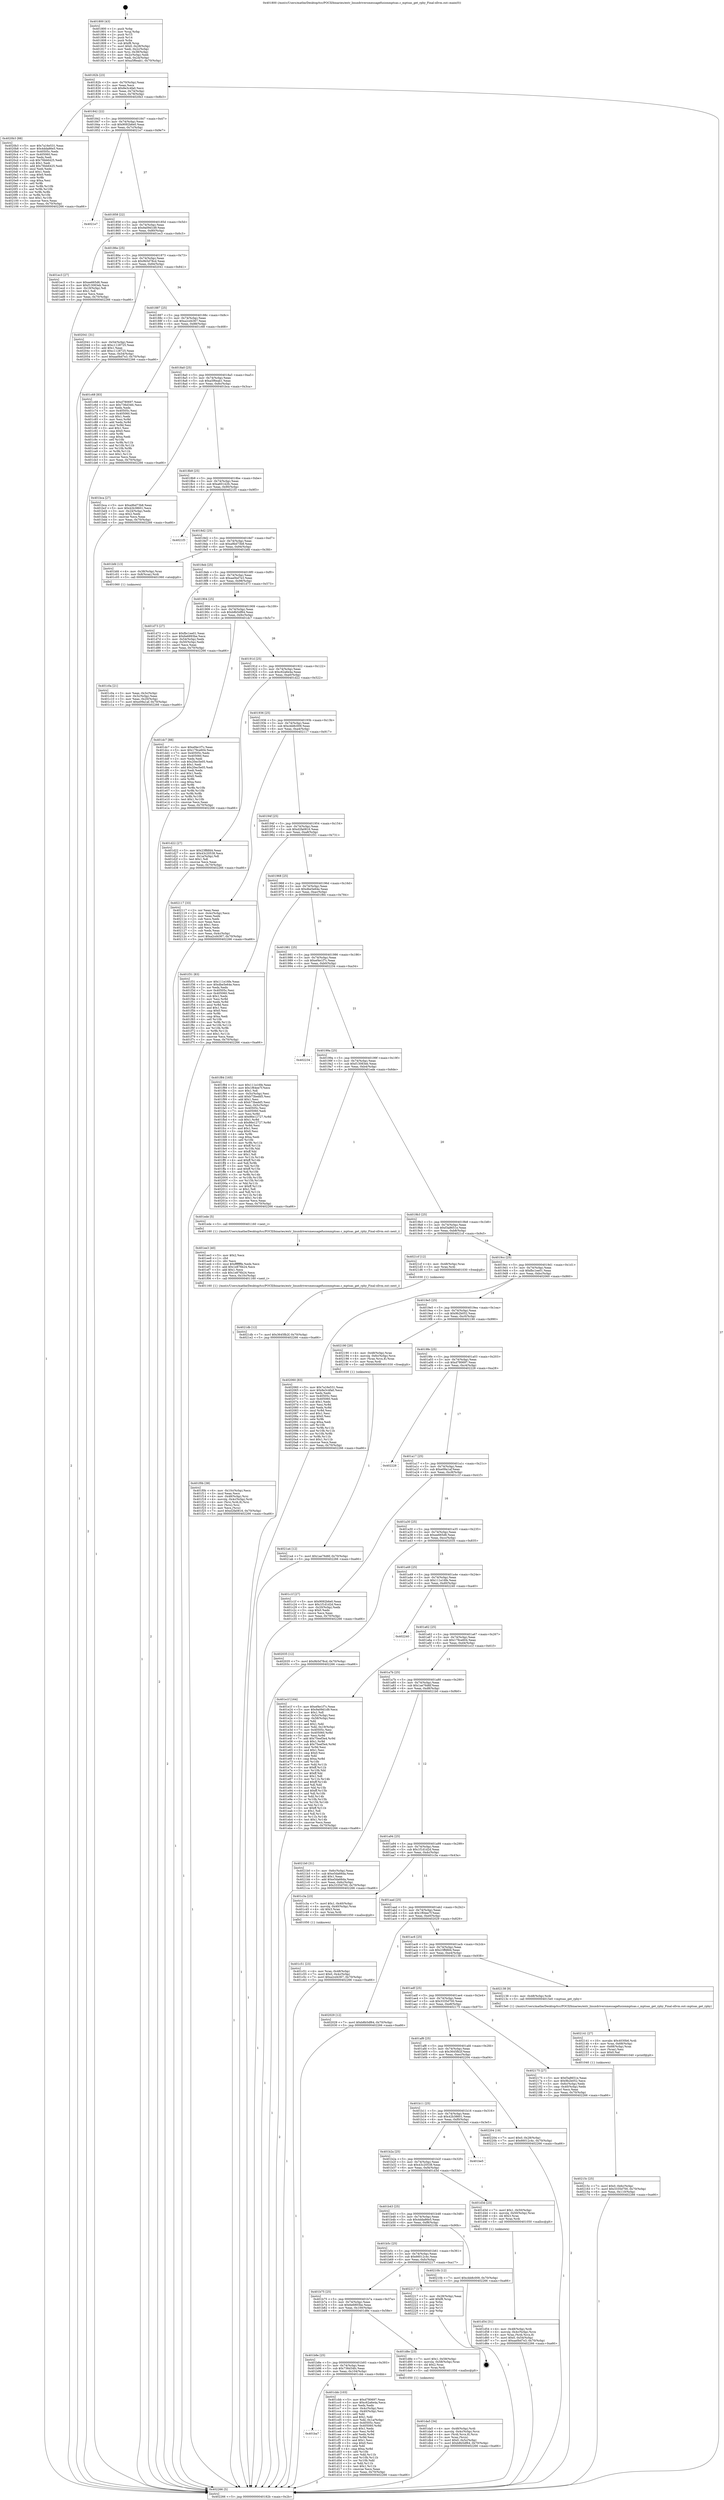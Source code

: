 digraph "0x401800" {
  label = "0x401800 (/mnt/c/Users/mathe/Desktop/tcc/POCII/binaries/extr_linuxdriversmessagefusionmptsas.c_mptsas_get_rphy_Final-ollvm.out::main(0))"
  labelloc = "t"
  node[shape=record]

  Entry [label="",width=0.3,height=0.3,shape=circle,fillcolor=black,style=filled]
  "0x40182b" [label="{
     0x40182b [23]\l
     | [instrs]\l
     &nbsp;&nbsp;0x40182b \<+3\>: mov -0x70(%rbp),%eax\l
     &nbsp;&nbsp;0x40182e \<+2\>: mov %eax,%ecx\l
     &nbsp;&nbsp;0x401830 \<+6\>: sub $0x8e3c4fa0,%ecx\l
     &nbsp;&nbsp;0x401836 \<+3\>: mov %eax,-0x74(%rbp)\l
     &nbsp;&nbsp;0x401839 \<+3\>: mov %ecx,-0x78(%rbp)\l
     &nbsp;&nbsp;0x40183c \<+6\>: je 00000000004020b3 \<main+0x8b3\>\l
  }"]
  "0x4020b3" [label="{
     0x4020b3 [88]\l
     | [instrs]\l
     &nbsp;&nbsp;0x4020b3 \<+5\>: mov $0x7a16e531,%eax\l
     &nbsp;&nbsp;0x4020b8 \<+5\>: mov $0x4dda86e5,%ecx\l
     &nbsp;&nbsp;0x4020bd \<+7\>: mov 0x40505c,%edx\l
     &nbsp;&nbsp;0x4020c4 \<+7\>: mov 0x405060,%esi\l
     &nbsp;&nbsp;0x4020cb \<+2\>: mov %edx,%edi\l
     &nbsp;&nbsp;0x4020cd \<+6\>: sub $0x76bb6425,%edi\l
     &nbsp;&nbsp;0x4020d3 \<+3\>: sub $0x1,%edi\l
     &nbsp;&nbsp;0x4020d6 \<+6\>: add $0x76bb6425,%edi\l
     &nbsp;&nbsp;0x4020dc \<+3\>: imul %edi,%edx\l
     &nbsp;&nbsp;0x4020df \<+3\>: and $0x1,%edx\l
     &nbsp;&nbsp;0x4020e2 \<+3\>: cmp $0x0,%edx\l
     &nbsp;&nbsp;0x4020e5 \<+4\>: sete %r8b\l
     &nbsp;&nbsp;0x4020e9 \<+3\>: cmp $0xa,%esi\l
     &nbsp;&nbsp;0x4020ec \<+4\>: setl %r9b\l
     &nbsp;&nbsp;0x4020f0 \<+3\>: mov %r8b,%r10b\l
     &nbsp;&nbsp;0x4020f3 \<+3\>: and %r9b,%r10b\l
     &nbsp;&nbsp;0x4020f6 \<+3\>: xor %r9b,%r8b\l
     &nbsp;&nbsp;0x4020f9 \<+3\>: or %r8b,%r10b\l
     &nbsp;&nbsp;0x4020fc \<+4\>: test $0x1,%r10b\l
     &nbsp;&nbsp;0x402100 \<+3\>: cmovne %ecx,%eax\l
     &nbsp;&nbsp;0x402103 \<+3\>: mov %eax,-0x70(%rbp)\l
     &nbsp;&nbsp;0x402106 \<+5\>: jmp 0000000000402266 \<main+0xa66\>\l
  }"]
  "0x401842" [label="{
     0x401842 [22]\l
     | [instrs]\l
     &nbsp;&nbsp;0x401842 \<+5\>: jmp 0000000000401847 \<main+0x47\>\l
     &nbsp;&nbsp;0x401847 \<+3\>: mov -0x74(%rbp),%eax\l
     &nbsp;&nbsp;0x40184a \<+5\>: sub $0x9092b6e0,%eax\l
     &nbsp;&nbsp;0x40184f \<+3\>: mov %eax,-0x7c(%rbp)\l
     &nbsp;&nbsp;0x401852 \<+6\>: je 00000000004021e7 \<main+0x9e7\>\l
  }"]
  Exit [label="",width=0.3,height=0.3,shape=circle,fillcolor=black,style=filled,peripheries=2]
  "0x4021e7" [label="{
     0x4021e7\l
  }", style=dashed]
  "0x401858" [label="{
     0x401858 [22]\l
     | [instrs]\l
     &nbsp;&nbsp;0x401858 \<+5\>: jmp 000000000040185d \<main+0x5d\>\l
     &nbsp;&nbsp;0x40185d \<+3\>: mov -0x74(%rbp),%eax\l
     &nbsp;&nbsp;0x401860 \<+5\>: sub $0x9a09d1d9,%eax\l
     &nbsp;&nbsp;0x401865 \<+3\>: mov %eax,-0x80(%rbp)\l
     &nbsp;&nbsp;0x401868 \<+6\>: je 0000000000401ec3 \<main+0x6c3\>\l
  }"]
  "0x4021db" [label="{
     0x4021db [12]\l
     | [instrs]\l
     &nbsp;&nbsp;0x4021db \<+7\>: movl $0x3645fb2f,-0x70(%rbp)\l
     &nbsp;&nbsp;0x4021e2 \<+5\>: jmp 0000000000402266 \<main+0xa66\>\l
  }"]
  "0x401ec3" [label="{
     0x401ec3 [27]\l
     | [instrs]\l
     &nbsp;&nbsp;0x401ec3 \<+5\>: mov $0xee665d6,%eax\l
     &nbsp;&nbsp;0x401ec8 \<+5\>: mov $0xf13083eb,%ecx\l
     &nbsp;&nbsp;0x401ecd \<+3\>: mov -0x19(%rbp),%dl\l
     &nbsp;&nbsp;0x401ed0 \<+3\>: test $0x1,%dl\l
     &nbsp;&nbsp;0x401ed3 \<+3\>: cmovne %ecx,%eax\l
     &nbsp;&nbsp;0x401ed6 \<+3\>: mov %eax,-0x70(%rbp)\l
     &nbsp;&nbsp;0x401ed9 \<+5\>: jmp 0000000000402266 \<main+0xa66\>\l
  }"]
  "0x40186e" [label="{
     0x40186e [25]\l
     | [instrs]\l
     &nbsp;&nbsp;0x40186e \<+5\>: jmp 0000000000401873 \<main+0x73\>\l
     &nbsp;&nbsp;0x401873 \<+3\>: mov -0x74(%rbp),%eax\l
     &nbsp;&nbsp;0x401876 \<+5\>: sub $0x9b5d78cd,%eax\l
     &nbsp;&nbsp;0x40187b \<+6\>: mov %eax,-0x84(%rbp)\l
     &nbsp;&nbsp;0x401881 \<+6\>: je 0000000000402041 \<main+0x841\>\l
  }"]
  "0x4021a4" [label="{
     0x4021a4 [12]\l
     | [instrs]\l
     &nbsp;&nbsp;0x4021a4 \<+7\>: movl $0x1ae76d6f,-0x70(%rbp)\l
     &nbsp;&nbsp;0x4021ab \<+5\>: jmp 0000000000402266 \<main+0xa66\>\l
  }"]
  "0x402041" [label="{
     0x402041 [31]\l
     | [instrs]\l
     &nbsp;&nbsp;0x402041 \<+3\>: mov -0x54(%rbp),%eax\l
     &nbsp;&nbsp;0x402044 \<+5\>: sub $0xc1128725,%eax\l
     &nbsp;&nbsp;0x402049 \<+3\>: add $0x1,%eax\l
     &nbsp;&nbsp;0x40204c \<+5\>: add $0xc1128725,%eax\l
     &nbsp;&nbsp;0x402051 \<+3\>: mov %eax,-0x54(%rbp)\l
     &nbsp;&nbsp;0x402054 \<+7\>: movl $0xaa0bd7e3,-0x70(%rbp)\l
     &nbsp;&nbsp;0x40205b \<+5\>: jmp 0000000000402266 \<main+0xa66\>\l
  }"]
  "0x401887" [label="{
     0x401887 [25]\l
     | [instrs]\l
     &nbsp;&nbsp;0x401887 \<+5\>: jmp 000000000040188c \<main+0x8c\>\l
     &nbsp;&nbsp;0x40188c \<+3\>: mov -0x74(%rbp),%eax\l
     &nbsp;&nbsp;0x40188f \<+5\>: sub $0xa2cd4367,%eax\l
     &nbsp;&nbsp;0x401894 \<+6\>: mov %eax,-0x88(%rbp)\l
     &nbsp;&nbsp;0x40189a \<+6\>: je 0000000000401c68 \<main+0x468\>\l
  }"]
  "0x40215c" [label="{
     0x40215c [25]\l
     | [instrs]\l
     &nbsp;&nbsp;0x40215c \<+7\>: movl $0x0,-0x6c(%rbp)\l
     &nbsp;&nbsp;0x402163 \<+7\>: movl $0x3335d700,-0x70(%rbp)\l
     &nbsp;&nbsp;0x40216a \<+6\>: mov %eax,-0x110(%rbp)\l
     &nbsp;&nbsp;0x402170 \<+5\>: jmp 0000000000402266 \<main+0xa66\>\l
  }"]
  "0x401c68" [label="{
     0x401c68 [83]\l
     | [instrs]\l
     &nbsp;&nbsp;0x401c68 \<+5\>: mov $0xd780697,%eax\l
     &nbsp;&nbsp;0x401c6d \<+5\>: mov $0x736d34fc,%ecx\l
     &nbsp;&nbsp;0x401c72 \<+2\>: xor %edx,%edx\l
     &nbsp;&nbsp;0x401c74 \<+7\>: mov 0x40505c,%esi\l
     &nbsp;&nbsp;0x401c7b \<+7\>: mov 0x405060,%edi\l
     &nbsp;&nbsp;0x401c82 \<+3\>: sub $0x1,%edx\l
     &nbsp;&nbsp;0x401c85 \<+3\>: mov %esi,%r8d\l
     &nbsp;&nbsp;0x401c88 \<+3\>: add %edx,%r8d\l
     &nbsp;&nbsp;0x401c8b \<+4\>: imul %r8d,%esi\l
     &nbsp;&nbsp;0x401c8f \<+3\>: and $0x1,%esi\l
     &nbsp;&nbsp;0x401c92 \<+3\>: cmp $0x0,%esi\l
     &nbsp;&nbsp;0x401c95 \<+4\>: sete %r9b\l
     &nbsp;&nbsp;0x401c99 \<+3\>: cmp $0xa,%edi\l
     &nbsp;&nbsp;0x401c9c \<+4\>: setl %r10b\l
     &nbsp;&nbsp;0x401ca0 \<+3\>: mov %r9b,%r11b\l
     &nbsp;&nbsp;0x401ca3 \<+3\>: and %r10b,%r11b\l
     &nbsp;&nbsp;0x401ca6 \<+3\>: xor %r10b,%r9b\l
     &nbsp;&nbsp;0x401ca9 \<+3\>: or %r9b,%r11b\l
     &nbsp;&nbsp;0x401cac \<+4\>: test $0x1,%r11b\l
     &nbsp;&nbsp;0x401cb0 \<+3\>: cmovne %ecx,%eax\l
     &nbsp;&nbsp;0x401cb3 \<+3\>: mov %eax,-0x70(%rbp)\l
     &nbsp;&nbsp;0x401cb6 \<+5\>: jmp 0000000000402266 \<main+0xa66\>\l
  }"]
  "0x4018a0" [label="{
     0x4018a0 [25]\l
     | [instrs]\l
     &nbsp;&nbsp;0x4018a0 \<+5\>: jmp 00000000004018a5 \<main+0xa5\>\l
     &nbsp;&nbsp;0x4018a5 \<+3\>: mov -0x74(%rbp),%eax\l
     &nbsp;&nbsp;0x4018a8 \<+5\>: sub $0xa5f6eab1,%eax\l
     &nbsp;&nbsp;0x4018ad \<+6\>: mov %eax,-0x8c(%rbp)\l
     &nbsp;&nbsp;0x4018b3 \<+6\>: je 0000000000401bca \<main+0x3ca\>\l
  }"]
  "0x402141" [label="{
     0x402141 [27]\l
     | [instrs]\l
     &nbsp;&nbsp;0x402141 \<+10\>: movabs $0x4030b6,%rdi\l
     &nbsp;&nbsp;0x40214b \<+4\>: mov %rax,-0x68(%rbp)\l
     &nbsp;&nbsp;0x40214f \<+4\>: mov -0x68(%rbp),%rax\l
     &nbsp;&nbsp;0x402153 \<+2\>: mov (%rax),%esi\l
     &nbsp;&nbsp;0x402155 \<+2\>: mov $0x0,%al\l
     &nbsp;&nbsp;0x402157 \<+5\>: call 0000000000401040 \<printf@plt\>\l
     | [calls]\l
     &nbsp;&nbsp;0x401040 \{1\} (unknown)\l
  }"]
  "0x401bca" [label="{
     0x401bca [27]\l
     | [instrs]\l
     &nbsp;&nbsp;0x401bca \<+5\>: mov $0xa9bd73b8,%eax\l
     &nbsp;&nbsp;0x401bcf \<+5\>: mov $0x42b38601,%ecx\l
     &nbsp;&nbsp;0x401bd4 \<+3\>: mov -0x24(%rbp),%edx\l
     &nbsp;&nbsp;0x401bd7 \<+3\>: cmp $0x2,%edx\l
     &nbsp;&nbsp;0x401bda \<+3\>: cmovne %ecx,%eax\l
     &nbsp;&nbsp;0x401bdd \<+3\>: mov %eax,-0x70(%rbp)\l
     &nbsp;&nbsp;0x401be0 \<+5\>: jmp 0000000000402266 \<main+0xa66\>\l
  }"]
  "0x4018b9" [label="{
     0x4018b9 [25]\l
     | [instrs]\l
     &nbsp;&nbsp;0x4018b9 \<+5\>: jmp 00000000004018be \<main+0xbe\>\l
     &nbsp;&nbsp;0x4018be \<+3\>: mov -0x74(%rbp),%eax\l
     &nbsp;&nbsp;0x4018c1 \<+5\>: sub $0xa60142fc,%eax\l
     &nbsp;&nbsp;0x4018c6 \<+6\>: mov %eax,-0x90(%rbp)\l
     &nbsp;&nbsp;0x4018cc \<+6\>: je 00000000004021f3 \<main+0x9f3\>\l
  }"]
  "0x402266" [label="{
     0x402266 [5]\l
     | [instrs]\l
     &nbsp;&nbsp;0x402266 \<+5\>: jmp 000000000040182b \<main+0x2b\>\l
  }"]
  "0x401800" [label="{
     0x401800 [43]\l
     | [instrs]\l
     &nbsp;&nbsp;0x401800 \<+1\>: push %rbp\l
     &nbsp;&nbsp;0x401801 \<+3\>: mov %rsp,%rbp\l
     &nbsp;&nbsp;0x401804 \<+2\>: push %r15\l
     &nbsp;&nbsp;0x401806 \<+2\>: push %r14\l
     &nbsp;&nbsp;0x401808 \<+1\>: push %rbx\l
     &nbsp;&nbsp;0x401809 \<+7\>: sub $0xf8,%rsp\l
     &nbsp;&nbsp;0x401810 \<+7\>: movl $0x0,-0x28(%rbp)\l
     &nbsp;&nbsp;0x401817 \<+3\>: mov %edi,-0x2c(%rbp)\l
     &nbsp;&nbsp;0x40181a \<+4\>: mov %rsi,-0x38(%rbp)\l
     &nbsp;&nbsp;0x40181e \<+3\>: mov -0x2c(%rbp),%edi\l
     &nbsp;&nbsp;0x401821 \<+3\>: mov %edi,-0x24(%rbp)\l
     &nbsp;&nbsp;0x401824 \<+7\>: movl $0xa5f6eab1,-0x70(%rbp)\l
  }"]
  "0x401f0b" [label="{
     0x401f0b [38]\l
     | [instrs]\l
     &nbsp;&nbsp;0x401f0b \<+6\>: mov -0x10c(%rbp),%ecx\l
     &nbsp;&nbsp;0x401f11 \<+3\>: imul %eax,%ecx\l
     &nbsp;&nbsp;0x401f14 \<+4\>: mov -0x48(%rbp),%rsi\l
     &nbsp;&nbsp;0x401f18 \<+4\>: movslq -0x4c(%rbp),%rdi\l
     &nbsp;&nbsp;0x401f1c \<+4\>: mov (%rsi,%rdi,8),%rsi\l
     &nbsp;&nbsp;0x401f20 \<+3\>: mov (%rsi),%rsi\l
     &nbsp;&nbsp;0x401f23 \<+2\>: mov %ecx,(%rsi)\l
     &nbsp;&nbsp;0x401f25 \<+7\>: movl $0xd2fa0816,-0x70(%rbp)\l
     &nbsp;&nbsp;0x401f2c \<+5\>: jmp 0000000000402266 \<main+0xa66\>\l
  }"]
  "0x4021f3" [label="{
     0x4021f3\l
  }", style=dashed]
  "0x4018d2" [label="{
     0x4018d2 [25]\l
     | [instrs]\l
     &nbsp;&nbsp;0x4018d2 \<+5\>: jmp 00000000004018d7 \<main+0xd7\>\l
     &nbsp;&nbsp;0x4018d7 \<+3\>: mov -0x74(%rbp),%eax\l
     &nbsp;&nbsp;0x4018da \<+5\>: sub $0xa9bd73b8,%eax\l
     &nbsp;&nbsp;0x4018df \<+6\>: mov %eax,-0x94(%rbp)\l
     &nbsp;&nbsp;0x4018e5 \<+6\>: je 0000000000401bfd \<main+0x3fd\>\l
  }"]
  "0x401ee3" [label="{
     0x401ee3 [40]\l
     | [instrs]\l
     &nbsp;&nbsp;0x401ee3 \<+5\>: mov $0x2,%ecx\l
     &nbsp;&nbsp;0x401ee8 \<+1\>: cltd\l
     &nbsp;&nbsp;0x401ee9 \<+2\>: idiv %ecx\l
     &nbsp;&nbsp;0x401eeb \<+6\>: imul $0xfffffffe,%edx,%ecx\l
     &nbsp;&nbsp;0x401ef1 \<+6\>: add $0x1e876b24,%ecx\l
     &nbsp;&nbsp;0x401ef7 \<+3\>: add $0x1,%ecx\l
     &nbsp;&nbsp;0x401efa \<+6\>: sub $0x1e876b24,%ecx\l
     &nbsp;&nbsp;0x401f00 \<+6\>: mov %ecx,-0x10c(%rbp)\l
     &nbsp;&nbsp;0x401f06 \<+5\>: call 0000000000401160 \<next_i\>\l
     | [calls]\l
     &nbsp;&nbsp;0x401160 \{1\} (/mnt/c/Users/mathe/Desktop/tcc/POCII/binaries/extr_linuxdriversmessagefusionmptsas.c_mptsas_get_rphy_Final-ollvm.out::next_i)\l
  }"]
  "0x401bfd" [label="{
     0x401bfd [13]\l
     | [instrs]\l
     &nbsp;&nbsp;0x401bfd \<+4\>: mov -0x38(%rbp),%rax\l
     &nbsp;&nbsp;0x401c01 \<+4\>: mov 0x8(%rax),%rdi\l
     &nbsp;&nbsp;0x401c05 \<+5\>: call 0000000000401060 \<atoi@plt\>\l
     | [calls]\l
     &nbsp;&nbsp;0x401060 \{1\} (unknown)\l
  }"]
  "0x4018eb" [label="{
     0x4018eb [25]\l
     | [instrs]\l
     &nbsp;&nbsp;0x4018eb \<+5\>: jmp 00000000004018f0 \<main+0xf0\>\l
     &nbsp;&nbsp;0x4018f0 \<+3\>: mov -0x74(%rbp),%eax\l
     &nbsp;&nbsp;0x4018f3 \<+5\>: sub $0xaa0bd7e3,%eax\l
     &nbsp;&nbsp;0x4018f8 \<+6\>: mov %eax,-0x98(%rbp)\l
     &nbsp;&nbsp;0x4018fe \<+6\>: je 0000000000401d73 \<main+0x573\>\l
  }"]
  "0x401c0a" [label="{
     0x401c0a [21]\l
     | [instrs]\l
     &nbsp;&nbsp;0x401c0a \<+3\>: mov %eax,-0x3c(%rbp)\l
     &nbsp;&nbsp;0x401c0d \<+3\>: mov -0x3c(%rbp),%eax\l
     &nbsp;&nbsp;0x401c10 \<+3\>: mov %eax,-0x20(%rbp)\l
     &nbsp;&nbsp;0x401c13 \<+7\>: movl $0xe09a1af,-0x70(%rbp)\l
     &nbsp;&nbsp;0x401c1a \<+5\>: jmp 0000000000402266 \<main+0xa66\>\l
  }"]
  "0x401da5" [label="{
     0x401da5 [34]\l
     | [instrs]\l
     &nbsp;&nbsp;0x401da5 \<+4\>: mov -0x48(%rbp),%rdi\l
     &nbsp;&nbsp;0x401da9 \<+4\>: movslq -0x4c(%rbp),%rcx\l
     &nbsp;&nbsp;0x401dad \<+4\>: mov (%rdi,%rcx,8),%rcx\l
     &nbsp;&nbsp;0x401db1 \<+3\>: mov %rax,(%rcx)\l
     &nbsp;&nbsp;0x401db4 \<+7\>: movl $0x0,-0x5c(%rbp)\l
     &nbsp;&nbsp;0x401dbb \<+7\>: movl $0xb8b5df64,-0x70(%rbp)\l
     &nbsp;&nbsp;0x401dc2 \<+5\>: jmp 0000000000402266 \<main+0xa66\>\l
  }"]
  "0x401d73" [label="{
     0x401d73 [27]\l
     | [instrs]\l
     &nbsp;&nbsp;0x401d73 \<+5\>: mov $0xfbc1ee01,%eax\l
     &nbsp;&nbsp;0x401d78 \<+5\>: mov $0x6e6893be,%ecx\l
     &nbsp;&nbsp;0x401d7d \<+3\>: mov -0x54(%rbp),%edx\l
     &nbsp;&nbsp;0x401d80 \<+3\>: cmp -0x50(%rbp),%edx\l
     &nbsp;&nbsp;0x401d83 \<+3\>: cmovl %ecx,%eax\l
     &nbsp;&nbsp;0x401d86 \<+3\>: mov %eax,-0x70(%rbp)\l
     &nbsp;&nbsp;0x401d89 \<+5\>: jmp 0000000000402266 \<main+0xa66\>\l
  }"]
  "0x401904" [label="{
     0x401904 [25]\l
     | [instrs]\l
     &nbsp;&nbsp;0x401904 \<+5\>: jmp 0000000000401909 \<main+0x109\>\l
     &nbsp;&nbsp;0x401909 \<+3\>: mov -0x74(%rbp),%eax\l
     &nbsp;&nbsp;0x40190c \<+5\>: sub $0xb8b5df64,%eax\l
     &nbsp;&nbsp;0x401911 \<+6\>: mov %eax,-0x9c(%rbp)\l
     &nbsp;&nbsp;0x401917 \<+6\>: je 0000000000401dc7 \<main+0x5c7\>\l
  }"]
  "0x401d54" [label="{
     0x401d54 [31]\l
     | [instrs]\l
     &nbsp;&nbsp;0x401d54 \<+4\>: mov -0x48(%rbp),%rdi\l
     &nbsp;&nbsp;0x401d58 \<+4\>: movslq -0x4c(%rbp),%rcx\l
     &nbsp;&nbsp;0x401d5c \<+4\>: mov %rax,(%rdi,%rcx,8)\l
     &nbsp;&nbsp;0x401d60 \<+7\>: movl $0x0,-0x54(%rbp)\l
     &nbsp;&nbsp;0x401d67 \<+7\>: movl $0xaa0bd7e3,-0x70(%rbp)\l
     &nbsp;&nbsp;0x401d6e \<+5\>: jmp 0000000000402266 \<main+0xa66\>\l
  }"]
  "0x401dc7" [label="{
     0x401dc7 [88]\l
     | [instrs]\l
     &nbsp;&nbsp;0x401dc7 \<+5\>: mov $0xef4e1f7c,%eax\l
     &nbsp;&nbsp;0x401dcc \<+5\>: mov $0x179ce604,%ecx\l
     &nbsp;&nbsp;0x401dd1 \<+7\>: mov 0x40505c,%edx\l
     &nbsp;&nbsp;0x401dd8 \<+7\>: mov 0x405060,%esi\l
     &nbsp;&nbsp;0x401ddf \<+2\>: mov %edx,%edi\l
     &nbsp;&nbsp;0x401de1 \<+6\>: sub $0x20ec5e05,%edi\l
     &nbsp;&nbsp;0x401de7 \<+3\>: sub $0x1,%edi\l
     &nbsp;&nbsp;0x401dea \<+6\>: add $0x20ec5e05,%edi\l
     &nbsp;&nbsp;0x401df0 \<+3\>: imul %edi,%edx\l
     &nbsp;&nbsp;0x401df3 \<+3\>: and $0x1,%edx\l
     &nbsp;&nbsp;0x401df6 \<+3\>: cmp $0x0,%edx\l
     &nbsp;&nbsp;0x401df9 \<+4\>: sete %r8b\l
     &nbsp;&nbsp;0x401dfd \<+3\>: cmp $0xa,%esi\l
     &nbsp;&nbsp;0x401e00 \<+4\>: setl %r9b\l
     &nbsp;&nbsp;0x401e04 \<+3\>: mov %r8b,%r10b\l
     &nbsp;&nbsp;0x401e07 \<+3\>: and %r9b,%r10b\l
     &nbsp;&nbsp;0x401e0a \<+3\>: xor %r9b,%r8b\l
     &nbsp;&nbsp;0x401e0d \<+3\>: or %r8b,%r10b\l
     &nbsp;&nbsp;0x401e10 \<+4\>: test $0x1,%r10b\l
     &nbsp;&nbsp;0x401e14 \<+3\>: cmovne %ecx,%eax\l
     &nbsp;&nbsp;0x401e17 \<+3\>: mov %eax,-0x70(%rbp)\l
     &nbsp;&nbsp;0x401e1a \<+5\>: jmp 0000000000402266 \<main+0xa66\>\l
  }"]
  "0x40191d" [label="{
     0x40191d [25]\l
     | [instrs]\l
     &nbsp;&nbsp;0x40191d \<+5\>: jmp 0000000000401922 \<main+0x122\>\l
     &nbsp;&nbsp;0x401922 \<+3\>: mov -0x74(%rbp),%eax\l
     &nbsp;&nbsp;0x401925 \<+5\>: sub $0xc62a6e4a,%eax\l
     &nbsp;&nbsp;0x40192a \<+6\>: mov %eax,-0xa0(%rbp)\l
     &nbsp;&nbsp;0x401930 \<+6\>: je 0000000000401d22 \<main+0x522\>\l
  }"]
  "0x401ba7" [label="{
     0x401ba7\l
  }", style=dashed]
  "0x401d22" [label="{
     0x401d22 [27]\l
     | [instrs]\l
     &nbsp;&nbsp;0x401d22 \<+5\>: mov $0x23ffdfd4,%eax\l
     &nbsp;&nbsp;0x401d27 \<+5\>: mov $0x43c20538,%ecx\l
     &nbsp;&nbsp;0x401d2c \<+3\>: mov -0x1a(%rbp),%dl\l
     &nbsp;&nbsp;0x401d2f \<+3\>: test $0x1,%dl\l
     &nbsp;&nbsp;0x401d32 \<+3\>: cmovne %ecx,%eax\l
     &nbsp;&nbsp;0x401d35 \<+3\>: mov %eax,-0x70(%rbp)\l
     &nbsp;&nbsp;0x401d38 \<+5\>: jmp 0000000000402266 \<main+0xa66\>\l
  }"]
  "0x401936" [label="{
     0x401936 [25]\l
     | [instrs]\l
     &nbsp;&nbsp;0x401936 \<+5\>: jmp 000000000040193b \<main+0x13b\>\l
     &nbsp;&nbsp;0x40193b \<+3\>: mov -0x74(%rbp),%eax\l
     &nbsp;&nbsp;0x40193e \<+5\>: sub $0xcbb8c009,%eax\l
     &nbsp;&nbsp;0x401943 \<+6\>: mov %eax,-0xa4(%rbp)\l
     &nbsp;&nbsp;0x401949 \<+6\>: je 0000000000402117 \<main+0x917\>\l
  }"]
  "0x401cbb" [label="{
     0x401cbb [103]\l
     | [instrs]\l
     &nbsp;&nbsp;0x401cbb \<+5\>: mov $0xd780697,%eax\l
     &nbsp;&nbsp;0x401cc0 \<+5\>: mov $0xc62a6e4a,%ecx\l
     &nbsp;&nbsp;0x401cc5 \<+2\>: xor %edx,%edx\l
     &nbsp;&nbsp;0x401cc7 \<+3\>: mov -0x4c(%rbp),%esi\l
     &nbsp;&nbsp;0x401cca \<+3\>: cmp -0x40(%rbp),%esi\l
     &nbsp;&nbsp;0x401ccd \<+4\>: setl %dil\l
     &nbsp;&nbsp;0x401cd1 \<+4\>: and $0x1,%dil\l
     &nbsp;&nbsp;0x401cd5 \<+4\>: mov %dil,-0x1a(%rbp)\l
     &nbsp;&nbsp;0x401cd9 \<+7\>: mov 0x40505c,%esi\l
     &nbsp;&nbsp;0x401ce0 \<+8\>: mov 0x405060,%r8d\l
     &nbsp;&nbsp;0x401ce8 \<+3\>: sub $0x1,%edx\l
     &nbsp;&nbsp;0x401ceb \<+3\>: mov %esi,%r9d\l
     &nbsp;&nbsp;0x401cee \<+3\>: add %edx,%r9d\l
     &nbsp;&nbsp;0x401cf1 \<+4\>: imul %r9d,%esi\l
     &nbsp;&nbsp;0x401cf5 \<+3\>: and $0x1,%esi\l
     &nbsp;&nbsp;0x401cf8 \<+3\>: cmp $0x0,%esi\l
     &nbsp;&nbsp;0x401cfb \<+4\>: sete %dil\l
     &nbsp;&nbsp;0x401cff \<+4\>: cmp $0xa,%r8d\l
     &nbsp;&nbsp;0x401d03 \<+4\>: setl %r10b\l
     &nbsp;&nbsp;0x401d07 \<+3\>: mov %dil,%r11b\l
     &nbsp;&nbsp;0x401d0a \<+3\>: and %r10b,%r11b\l
     &nbsp;&nbsp;0x401d0d \<+3\>: xor %r10b,%dil\l
     &nbsp;&nbsp;0x401d10 \<+3\>: or %dil,%r11b\l
     &nbsp;&nbsp;0x401d13 \<+4\>: test $0x1,%r11b\l
     &nbsp;&nbsp;0x401d17 \<+3\>: cmovne %ecx,%eax\l
     &nbsp;&nbsp;0x401d1a \<+3\>: mov %eax,-0x70(%rbp)\l
     &nbsp;&nbsp;0x401d1d \<+5\>: jmp 0000000000402266 \<main+0xa66\>\l
  }"]
  "0x402117" [label="{
     0x402117 [33]\l
     | [instrs]\l
     &nbsp;&nbsp;0x402117 \<+2\>: xor %eax,%eax\l
     &nbsp;&nbsp;0x402119 \<+3\>: mov -0x4c(%rbp),%ecx\l
     &nbsp;&nbsp;0x40211c \<+2\>: mov %eax,%edx\l
     &nbsp;&nbsp;0x40211e \<+2\>: sub %ecx,%edx\l
     &nbsp;&nbsp;0x402120 \<+2\>: mov %eax,%ecx\l
     &nbsp;&nbsp;0x402122 \<+3\>: sub $0x1,%ecx\l
     &nbsp;&nbsp;0x402125 \<+2\>: add %ecx,%edx\l
     &nbsp;&nbsp;0x402127 \<+2\>: sub %edx,%eax\l
     &nbsp;&nbsp;0x402129 \<+3\>: mov %eax,-0x4c(%rbp)\l
     &nbsp;&nbsp;0x40212c \<+7\>: movl $0xa2cd4367,-0x70(%rbp)\l
     &nbsp;&nbsp;0x402133 \<+5\>: jmp 0000000000402266 \<main+0xa66\>\l
  }"]
  "0x40194f" [label="{
     0x40194f [25]\l
     | [instrs]\l
     &nbsp;&nbsp;0x40194f \<+5\>: jmp 0000000000401954 \<main+0x154\>\l
     &nbsp;&nbsp;0x401954 \<+3\>: mov -0x74(%rbp),%eax\l
     &nbsp;&nbsp;0x401957 \<+5\>: sub $0xd2fa0816,%eax\l
     &nbsp;&nbsp;0x40195c \<+6\>: mov %eax,-0xa8(%rbp)\l
     &nbsp;&nbsp;0x401962 \<+6\>: je 0000000000401f31 \<main+0x731\>\l
  }"]
  "0x401b8e" [label="{
     0x401b8e [25]\l
     | [instrs]\l
     &nbsp;&nbsp;0x401b8e \<+5\>: jmp 0000000000401b93 \<main+0x393\>\l
     &nbsp;&nbsp;0x401b93 \<+3\>: mov -0x74(%rbp),%eax\l
     &nbsp;&nbsp;0x401b96 \<+5\>: sub $0x736d34fc,%eax\l
     &nbsp;&nbsp;0x401b9b \<+6\>: mov %eax,-0x104(%rbp)\l
     &nbsp;&nbsp;0x401ba1 \<+6\>: je 0000000000401cbb \<main+0x4bb\>\l
  }"]
  "0x401f31" [label="{
     0x401f31 [83]\l
     | [instrs]\l
     &nbsp;&nbsp;0x401f31 \<+5\>: mov $0x111e16fe,%eax\l
     &nbsp;&nbsp;0x401f36 \<+5\>: mov $0xdbe5e64e,%ecx\l
     &nbsp;&nbsp;0x401f3b \<+2\>: xor %edx,%edx\l
     &nbsp;&nbsp;0x401f3d \<+7\>: mov 0x40505c,%esi\l
     &nbsp;&nbsp;0x401f44 \<+7\>: mov 0x405060,%edi\l
     &nbsp;&nbsp;0x401f4b \<+3\>: sub $0x1,%edx\l
     &nbsp;&nbsp;0x401f4e \<+3\>: mov %esi,%r8d\l
     &nbsp;&nbsp;0x401f51 \<+3\>: add %edx,%r8d\l
     &nbsp;&nbsp;0x401f54 \<+4\>: imul %r8d,%esi\l
     &nbsp;&nbsp;0x401f58 \<+3\>: and $0x1,%esi\l
     &nbsp;&nbsp;0x401f5b \<+3\>: cmp $0x0,%esi\l
     &nbsp;&nbsp;0x401f5e \<+4\>: sete %r9b\l
     &nbsp;&nbsp;0x401f62 \<+3\>: cmp $0xa,%edi\l
     &nbsp;&nbsp;0x401f65 \<+4\>: setl %r10b\l
     &nbsp;&nbsp;0x401f69 \<+3\>: mov %r9b,%r11b\l
     &nbsp;&nbsp;0x401f6c \<+3\>: and %r10b,%r11b\l
     &nbsp;&nbsp;0x401f6f \<+3\>: xor %r10b,%r9b\l
     &nbsp;&nbsp;0x401f72 \<+3\>: or %r9b,%r11b\l
     &nbsp;&nbsp;0x401f75 \<+4\>: test $0x1,%r11b\l
     &nbsp;&nbsp;0x401f79 \<+3\>: cmovne %ecx,%eax\l
     &nbsp;&nbsp;0x401f7c \<+3\>: mov %eax,-0x70(%rbp)\l
     &nbsp;&nbsp;0x401f7f \<+5\>: jmp 0000000000402266 \<main+0xa66\>\l
  }"]
  "0x401968" [label="{
     0x401968 [25]\l
     | [instrs]\l
     &nbsp;&nbsp;0x401968 \<+5\>: jmp 000000000040196d \<main+0x16d\>\l
     &nbsp;&nbsp;0x40196d \<+3\>: mov -0x74(%rbp),%eax\l
     &nbsp;&nbsp;0x401970 \<+5\>: sub $0xdbe5e64e,%eax\l
     &nbsp;&nbsp;0x401975 \<+6\>: mov %eax,-0xac(%rbp)\l
     &nbsp;&nbsp;0x40197b \<+6\>: je 0000000000401f84 \<main+0x784\>\l
  }"]
  "0x401d8e" [label="{
     0x401d8e [23]\l
     | [instrs]\l
     &nbsp;&nbsp;0x401d8e \<+7\>: movl $0x1,-0x58(%rbp)\l
     &nbsp;&nbsp;0x401d95 \<+4\>: movslq -0x58(%rbp),%rax\l
     &nbsp;&nbsp;0x401d99 \<+4\>: shl $0x2,%rax\l
     &nbsp;&nbsp;0x401d9d \<+3\>: mov %rax,%rdi\l
     &nbsp;&nbsp;0x401da0 \<+5\>: call 0000000000401050 \<malloc@plt\>\l
     | [calls]\l
     &nbsp;&nbsp;0x401050 \{1\} (unknown)\l
  }"]
  "0x401f84" [label="{
     0x401f84 [165]\l
     | [instrs]\l
     &nbsp;&nbsp;0x401f84 \<+5\>: mov $0x111e16fe,%eax\l
     &nbsp;&nbsp;0x401f89 \<+5\>: mov $0x1f64ee7f,%ecx\l
     &nbsp;&nbsp;0x401f8e \<+2\>: mov $0x1,%dl\l
     &nbsp;&nbsp;0x401f90 \<+3\>: mov -0x5c(%rbp),%esi\l
     &nbsp;&nbsp;0x401f93 \<+6\>: add $0xb73bedd5,%esi\l
     &nbsp;&nbsp;0x401f99 \<+3\>: add $0x1,%esi\l
     &nbsp;&nbsp;0x401f9c \<+6\>: sub $0xb73bedd5,%esi\l
     &nbsp;&nbsp;0x401fa2 \<+3\>: mov %esi,-0x5c(%rbp)\l
     &nbsp;&nbsp;0x401fa5 \<+7\>: mov 0x40505c,%esi\l
     &nbsp;&nbsp;0x401fac \<+7\>: mov 0x405060,%edi\l
     &nbsp;&nbsp;0x401fb3 \<+3\>: mov %esi,%r8d\l
     &nbsp;&nbsp;0x401fb6 \<+7\>: add $0x86e12727,%r8d\l
     &nbsp;&nbsp;0x401fbd \<+4\>: sub $0x1,%r8d\l
     &nbsp;&nbsp;0x401fc1 \<+7\>: sub $0x86e12727,%r8d\l
     &nbsp;&nbsp;0x401fc8 \<+4\>: imul %r8d,%esi\l
     &nbsp;&nbsp;0x401fcc \<+3\>: and $0x1,%esi\l
     &nbsp;&nbsp;0x401fcf \<+3\>: cmp $0x0,%esi\l
     &nbsp;&nbsp;0x401fd2 \<+4\>: sete %r9b\l
     &nbsp;&nbsp;0x401fd6 \<+3\>: cmp $0xa,%edi\l
     &nbsp;&nbsp;0x401fd9 \<+4\>: setl %r10b\l
     &nbsp;&nbsp;0x401fdd \<+3\>: mov %r9b,%r11b\l
     &nbsp;&nbsp;0x401fe0 \<+4\>: xor $0xff,%r11b\l
     &nbsp;&nbsp;0x401fe4 \<+3\>: mov %r10b,%bl\l
     &nbsp;&nbsp;0x401fe7 \<+3\>: xor $0xff,%bl\l
     &nbsp;&nbsp;0x401fea \<+3\>: xor $0x1,%dl\l
     &nbsp;&nbsp;0x401fed \<+3\>: mov %r11b,%r14b\l
     &nbsp;&nbsp;0x401ff0 \<+4\>: and $0xff,%r14b\l
     &nbsp;&nbsp;0x401ff4 \<+3\>: and %dl,%r9b\l
     &nbsp;&nbsp;0x401ff7 \<+3\>: mov %bl,%r15b\l
     &nbsp;&nbsp;0x401ffa \<+4\>: and $0xff,%r15b\l
     &nbsp;&nbsp;0x401ffe \<+3\>: and %dl,%r10b\l
     &nbsp;&nbsp;0x402001 \<+3\>: or %r9b,%r14b\l
     &nbsp;&nbsp;0x402004 \<+3\>: or %r10b,%r15b\l
     &nbsp;&nbsp;0x402007 \<+3\>: xor %r15b,%r14b\l
     &nbsp;&nbsp;0x40200a \<+3\>: or %bl,%r11b\l
     &nbsp;&nbsp;0x40200d \<+4\>: xor $0xff,%r11b\l
     &nbsp;&nbsp;0x402011 \<+3\>: or $0x1,%dl\l
     &nbsp;&nbsp;0x402014 \<+3\>: and %dl,%r11b\l
     &nbsp;&nbsp;0x402017 \<+3\>: or %r11b,%r14b\l
     &nbsp;&nbsp;0x40201a \<+4\>: test $0x1,%r14b\l
     &nbsp;&nbsp;0x40201e \<+3\>: cmovne %ecx,%eax\l
     &nbsp;&nbsp;0x402021 \<+3\>: mov %eax,-0x70(%rbp)\l
     &nbsp;&nbsp;0x402024 \<+5\>: jmp 0000000000402266 \<main+0xa66\>\l
  }"]
  "0x401981" [label="{
     0x401981 [25]\l
     | [instrs]\l
     &nbsp;&nbsp;0x401981 \<+5\>: jmp 0000000000401986 \<main+0x186\>\l
     &nbsp;&nbsp;0x401986 \<+3\>: mov -0x74(%rbp),%eax\l
     &nbsp;&nbsp;0x401989 \<+5\>: sub $0xef4e1f7c,%eax\l
     &nbsp;&nbsp;0x40198e \<+6\>: mov %eax,-0xb0(%rbp)\l
     &nbsp;&nbsp;0x401994 \<+6\>: je 0000000000402234 \<main+0xa34\>\l
  }"]
  "0x401b75" [label="{
     0x401b75 [25]\l
     | [instrs]\l
     &nbsp;&nbsp;0x401b75 \<+5\>: jmp 0000000000401b7a \<main+0x37a\>\l
     &nbsp;&nbsp;0x401b7a \<+3\>: mov -0x74(%rbp),%eax\l
     &nbsp;&nbsp;0x401b7d \<+5\>: sub $0x6e6893be,%eax\l
     &nbsp;&nbsp;0x401b82 \<+6\>: mov %eax,-0x100(%rbp)\l
     &nbsp;&nbsp;0x401b88 \<+6\>: je 0000000000401d8e \<main+0x58e\>\l
  }"]
  "0x402234" [label="{
     0x402234\l
  }", style=dashed]
  "0x40199a" [label="{
     0x40199a [25]\l
     | [instrs]\l
     &nbsp;&nbsp;0x40199a \<+5\>: jmp 000000000040199f \<main+0x19f\>\l
     &nbsp;&nbsp;0x40199f \<+3\>: mov -0x74(%rbp),%eax\l
     &nbsp;&nbsp;0x4019a2 \<+5\>: sub $0xf13083eb,%eax\l
     &nbsp;&nbsp;0x4019a7 \<+6\>: mov %eax,-0xb4(%rbp)\l
     &nbsp;&nbsp;0x4019ad \<+6\>: je 0000000000401ede \<main+0x6de\>\l
  }"]
  "0x402217" [label="{
     0x402217 [17]\l
     | [instrs]\l
     &nbsp;&nbsp;0x402217 \<+3\>: mov -0x28(%rbp),%eax\l
     &nbsp;&nbsp;0x40221a \<+7\>: add $0xf8,%rsp\l
     &nbsp;&nbsp;0x402221 \<+1\>: pop %rbx\l
     &nbsp;&nbsp;0x402222 \<+2\>: pop %r14\l
     &nbsp;&nbsp;0x402224 \<+2\>: pop %r15\l
     &nbsp;&nbsp;0x402226 \<+1\>: pop %rbp\l
     &nbsp;&nbsp;0x402227 \<+1\>: ret\l
  }"]
  "0x401ede" [label="{
     0x401ede [5]\l
     | [instrs]\l
     &nbsp;&nbsp;0x401ede \<+5\>: call 0000000000401160 \<next_i\>\l
     | [calls]\l
     &nbsp;&nbsp;0x401160 \{1\} (/mnt/c/Users/mathe/Desktop/tcc/POCII/binaries/extr_linuxdriversmessagefusionmptsas.c_mptsas_get_rphy_Final-ollvm.out::next_i)\l
  }"]
  "0x4019b3" [label="{
     0x4019b3 [25]\l
     | [instrs]\l
     &nbsp;&nbsp;0x4019b3 \<+5\>: jmp 00000000004019b8 \<main+0x1b8\>\l
     &nbsp;&nbsp;0x4019b8 \<+3\>: mov -0x74(%rbp),%eax\l
     &nbsp;&nbsp;0x4019bb \<+5\>: sub $0xf3a8651e,%eax\l
     &nbsp;&nbsp;0x4019c0 \<+6\>: mov %eax,-0xb8(%rbp)\l
     &nbsp;&nbsp;0x4019c6 \<+6\>: je 00000000004021cf \<main+0x9cf\>\l
  }"]
  "0x401b5c" [label="{
     0x401b5c [25]\l
     | [instrs]\l
     &nbsp;&nbsp;0x401b5c \<+5\>: jmp 0000000000401b61 \<main+0x361\>\l
     &nbsp;&nbsp;0x401b61 \<+3\>: mov -0x74(%rbp),%eax\l
     &nbsp;&nbsp;0x401b64 \<+5\>: sub $0x66012c4c,%eax\l
     &nbsp;&nbsp;0x401b69 \<+6\>: mov %eax,-0xfc(%rbp)\l
     &nbsp;&nbsp;0x401b6f \<+6\>: je 0000000000402217 \<main+0xa17\>\l
  }"]
  "0x4021cf" [label="{
     0x4021cf [12]\l
     | [instrs]\l
     &nbsp;&nbsp;0x4021cf \<+4\>: mov -0x48(%rbp),%rax\l
     &nbsp;&nbsp;0x4021d3 \<+3\>: mov %rax,%rdi\l
     &nbsp;&nbsp;0x4021d6 \<+5\>: call 0000000000401030 \<free@plt\>\l
     | [calls]\l
     &nbsp;&nbsp;0x401030 \{1\} (unknown)\l
  }"]
  "0x4019cc" [label="{
     0x4019cc [25]\l
     | [instrs]\l
     &nbsp;&nbsp;0x4019cc \<+5\>: jmp 00000000004019d1 \<main+0x1d1\>\l
     &nbsp;&nbsp;0x4019d1 \<+3\>: mov -0x74(%rbp),%eax\l
     &nbsp;&nbsp;0x4019d4 \<+5\>: sub $0xfbc1ee01,%eax\l
     &nbsp;&nbsp;0x4019d9 \<+6\>: mov %eax,-0xbc(%rbp)\l
     &nbsp;&nbsp;0x4019df \<+6\>: je 0000000000402060 \<main+0x860\>\l
  }"]
  "0x40210b" [label="{
     0x40210b [12]\l
     | [instrs]\l
     &nbsp;&nbsp;0x40210b \<+7\>: movl $0xcbb8c009,-0x70(%rbp)\l
     &nbsp;&nbsp;0x402112 \<+5\>: jmp 0000000000402266 \<main+0xa66\>\l
  }"]
  "0x402060" [label="{
     0x402060 [83]\l
     | [instrs]\l
     &nbsp;&nbsp;0x402060 \<+5\>: mov $0x7a16e531,%eax\l
     &nbsp;&nbsp;0x402065 \<+5\>: mov $0x8e3c4fa0,%ecx\l
     &nbsp;&nbsp;0x40206a \<+2\>: xor %edx,%edx\l
     &nbsp;&nbsp;0x40206c \<+7\>: mov 0x40505c,%esi\l
     &nbsp;&nbsp;0x402073 \<+7\>: mov 0x405060,%edi\l
     &nbsp;&nbsp;0x40207a \<+3\>: sub $0x1,%edx\l
     &nbsp;&nbsp;0x40207d \<+3\>: mov %esi,%r8d\l
     &nbsp;&nbsp;0x402080 \<+3\>: add %edx,%r8d\l
     &nbsp;&nbsp;0x402083 \<+4\>: imul %r8d,%esi\l
     &nbsp;&nbsp;0x402087 \<+3\>: and $0x1,%esi\l
     &nbsp;&nbsp;0x40208a \<+3\>: cmp $0x0,%esi\l
     &nbsp;&nbsp;0x40208d \<+4\>: sete %r9b\l
     &nbsp;&nbsp;0x402091 \<+3\>: cmp $0xa,%edi\l
     &nbsp;&nbsp;0x402094 \<+4\>: setl %r10b\l
     &nbsp;&nbsp;0x402098 \<+3\>: mov %r9b,%r11b\l
     &nbsp;&nbsp;0x40209b \<+3\>: and %r10b,%r11b\l
     &nbsp;&nbsp;0x40209e \<+3\>: xor %r10b,%r9b\l
     &nbsp;&nbsp;0x4020a1 \<+3\>: or %r9b,%r11b\l
     &nbsp;&nbsp;0x4020a4 \<+4\>: test $0x1,%r11b\l
     &nbsp;&nbsp;0x4020a8 \<+3\>: cmovne %ecx,%eax\l
     &nbsp;&nbsp;0x4020ab \<+3\>: mov %eax,-0x70(%rbp)\l
     &nbsp;&nbsp;0x4020ae \<+5\>: jmp 0000000000402266 \<main+0xa66\>\l
  }"]
  "0x4019e5" [label="{
     0x4019e5 [25]\l
     | [instrs]\l
     &nbsp;&nbsp;0x4019e5 \<+5\>: jmp 00000000004019ea \<main+0x1ea\>\l
     &nbsp;&nbsp;0x4019ea \<+3\>: mov -0x74(%rbp),%eax\l
     &nbsp;&nbsp;0x4019ed \<+5\>: sub $0x9b2b052,%eax\l
     &nbsp;&nbsp;0x4019f2 \<+6\>: mov %eax,-0xc0(%rbp)\l
     &nbsp;&nbsp;0x4019f8 \<+6\>: je 0000000000402190 \<main+0x990\>\l
  }"]
  "0x401b43" [label="{
     0x401b43 [25]\l
     | [instrs]\l
     &nbsp;&nbsp;0x401b43 \<+5\>: jmp 0000000000401b48 \<main+0x348\>\l
     &nbsp;&nbsp;0x401b48 \<+3\>: mov -0x74(%rbp),%eax\l
     &nbsp;&nbsp;0x401b4b \<+5\>: sub $0x4dda86e5,%eax\l
     &nbsp;&nbsp;0x401b50 \<+6\>: mov %eax,-0xf8(%rbp)\l
     &nbsp;&nbsp;0x401b56 \<+6\>: je 000000000040210b \<main+0x90b\>\l
  }"]
  "0x402190" [label="{
     0x402190 [20]\l
     | [instrs]\l
     &nbsp;&nbsp;0x402190 \<+4\>: mov -0x48(%rbp),%rax\l
     &nbsp;&nbsp;0x402194 \<+4\>: movslq -0x6c(%rbp),%rcx\l
     &nbsp;&nbsp;0x402198 \<+4\>: mov (%rax,%rcx,8),%rax\l
     &nbsp;&nbsp;0x40219c \<+3\>: mov %rax,%rdi\l
     &nbsp;&nbsp;0x40219f \<+5\>: call 0000000000401030 \<free@plt\>\l
     | [calls]\l
     &nbsp;&nbsp;0x401030 \{1\} (unknown)\l
  }"]
  "0x4019fe" [label="{
     0x4019fe [25]\l
     | [instrs]\l
     &nbsp;&nbsp;0x4019fe \<+5\>: jmp 0000000000401a03 \<main+0x203\>\l
     &nbsp;&nbsp;0x401a03 \<+3\>: mov -0x74(%rbp),%eax\l
     &nbsp;&nbsp;0x401a06 \<+5\>: sub $0xd780697,%eax\l
     &nbsp;&nbsp;0x401a0b \<+6\>: mov %eax,-0xc4(%rbp)\l
     &nbsp;&nbsp;0x401a11 \<+6\>: je 0000000000402228 \<main+0xa28\>\l
  }"]
  "0x401d3d" [label="{
     0x401d3d [23]\l
     | [instrs]\l
     &nbsp;&nbsp;0x401d3d \<+7\>: movl $0x1,-0x50(%rbp)\l
     &nbsp;&nbsp;0x401d44 \<+4\>: movslq -0x50(%rbp),%rax\l
     &nbsp;&nbsp;0x401d48 \<+4\>: shl $0x3,%rax\l
     &nbsp;&nbsp;0x401d4c \<+3\>: mov %rax,%rdi\l
     &nbsp;&nbsp;0x401d4f \<+5\>: call 0000000000401050 \<malloc@plt\>\l
     | [calls]\l
     &nbsp;&nbsp;0x401050 \{1\} (unknown)\l
  }"]
  "0x402228" [label="{
     0x402228\l
  }", style=dashed]
  "0x401a17" [label="{
     0x401a17 [25]\l
     | [instrs]\l
     &nbsp;&nbsp;0x401a17 \<+5\>: jmp 0000000000401a1c \<main+0x21c\>\l
     &nbsp;&nbsp;0x401a1c \<+3\>: mov -0x74(%rbp),%eax\l
     &nbsp;&nbsp;0x401a1f \<+5\>: sub $0xe09a1af,%eax\l
     &nbsp;&nbsp;0x401a24 \<+6\>: mov %eax,-0xc8(%rbp)\l
     &nbsp;&nbsp;0x401a2a \<+6\>: je 0000000000401c1f \<main+0x41f\>\l
  }"]
  "0x401b2a" [label="{
     0x401b2a [25]\l
     | [instrs]\l
     &nbsp;&nbsp;0x401b2a \<+5\>: jmp 0000000000401b2f \<main+0x32f\>\l
     &nbsp;&nbsp;0x401b2f \<+3\>: mov -0x74(%rbp),%eax\l
     &nbsp;&nbsp;0x401b32 \<+5\>: sub $0x43c20538,%eax\l
     &nbsp;&nbsp;0x401b37 \<+6\>: mov %eax,-0xf4(%rbp)\l
     &nbsp;&nbsp;0x401b3d \<+6\>: je 0000000000401d3d \<main+0x53d\>\l
  }"]
  "0x401c1f" [label="{
     0x401c1f [27]\l
     | [instrs]\l
     &nbsp;&nbsp;0x401c1f \<+5\>: mov $0x9092b6e0,%eax\l
     &nbsp;&nbsp;0x401c24 \<+5\>: mov $0x1f1d1d2d,%ecx\l
     &nbsp;&nbsp;0x401c29 \<+3\>: mov -0x20(%rbp),%edx\l
     &nbsp;&nbsp;0x401c2c \<+3\>: cmp $0x0,%edx\l
     &nbsp;&nbsp;0x401c2f \<+3\>: cmove %ecx,%eax\l
     &nbsp;&nbsp;0x401c32 \<+3\>: mov %eax,-0x70(%rbp)\l
     &nbsp;&nbsp;0x401c35 \<+5\>: jmp 0000000000402266 \<main+0xa66\>\l
  }"]
  "0x401a30" [label="{
     0x401a30 [25]\l
     | [instrs]\l
     &nbsp;&nbsp;0x401a30 \<+5\>: jmp 0000000000401a35 \<main+0x235\>\l
     &nbsp;&nbsp;0x401a35 \<+3\>: mov -0x74(%rbp),%eax\l
     &nbsp;&nbsp;0x401a38 \<+5\>: sub $0xee665d6,%eax\l
     &nbsp;&nbsp;0x401a3d \<+6\>: mov %eax,-0xcc(%rbp)\l
     &nbsp;&nbsp;0x401a43 \<+6\>: je 0000000000402035 \<main+0x835\>\l
  }"]
  "0x401be5" [label="{
     0x401be5\l
  }", style=dashed]
  "0x402035" [label="{
     0x402035 [12]\l
     | [instrs]\l
     &nbsp;&nbsp;0x402035 \<+7\>: movl $0x9b5d78cd,-0x70(%rbp)\l
     &nbsp;&nbsp;0x40203c \<+5\>: jmp 0000000000402266 \<main+0xa66\>\l
  }"]
  "0x401a49" [label="{
     0x401a49 [25]\l
     | [instrs]\l
     &nbsp;&nbsp;0x401a49 \<+5\>: jmp 0000000000401a4e \<main+0x24e\>\l
     &nbsp;&nbsp;0x401a4e \<+3\>: mov -0x74(%rbp),%eax\l
     &nbsp;&nbsp;0x401a51 \<+5\>: sub $0x111e16fe,%eax\l
     &nbsp;&nbsp;0x401a56 \<+6\>: mov %eax,-0xd0(%rbp)\l
     &nbsp;&nbsp;0x401a5c \<+6\>: je 0000000000402240 \<main+0xa40\>\l
  }"]
  "0x401b11" [label="{
     0x401b11 [25]\l
     | [instrs]\l
     &nbsp;&nbsp;0x401b11 \<+5\>: jmp 0000000000401b16 \<main+0x316\>\l
     &nbsp;&nbsp;0x401b16 \<+3\>: mov -0x74(%rbp),%eax\l
     &nbsp;&nbsp;0x401b19 \<+5\>: sub $0x42b38601,%eax\l
     &nbsp;&nbsp;0x401b1e \<+6\>: mov %eax,-0xf0(%rbp)\l
     &nbsp;&nbsp;0x401b24 \<+6\>: je 0000000000401be5 \<main+0x3e5\>\l
  }"]
  "0x402240" [label="{
     0x402240\l
  }", style=dashed]
  "0x401a62" [label="{
     0x401a62 [25]\l
     | [instrs]\l
     &nbsp;&nbsp;0x401a62 \<+5\>: jmp 0000000000401a67 \<main+0x267\>\l
     &nbsp;&nbsp;0x401a67 \<+3\>: mov -0x74(%rbp),%eax\l
     &nbsp;&nbsp;0x401a6a \<+5\>: sub $0x179ce604,%eax\l
     &nbsp;&nbsp;0x401a6f \<+6\>: mov %eax,-0xd4(%rbp)\l
     &nbsp;&nbsp;0x401a75 \<+6\>: je 0000000000401e1f \<main+0x61f\>\l
  }"]
  "0x402204" [label="{
     0x402204 [19]\l
     | [instrs]\l
     &nbsp;&nbsp;0x402204 \<+7\>: movl $0x0,-0x28(%rbp)\l
     &nbsp;&nbsp;0x40220b \<+7\>: movl $0x66012c4c,-0x70(%rbp)\l
     &nbsp;&nbsp;0x402212 \<+5\>: jmp 0000000000402266 \<main+0xa66\>\l
  }"]
  "0x401e1f" [label="{
     0x401e1f [164]\l
     | [instrs]\l
     &nbsp;&nbsp;0x401e1f \<+5\>: mov $0xef4e1f7c,%eax\l
     &nbsp;&nbsp;0x401e24 \<+5\>: mov $0x9a09d1d9,%ecx\l
     &nbsp;&nbsp;0x401e29 \<+2\>: mov $0x1,%dl\l
     &nbsp;&nbsp;0x401e2b \<+3\>: mov -0x5c(%rbp),%esi\l
     &nbsp;&nbsp;0x401e2e \<+3\>: cmp -0x58(%rbp),%esi\l
     &nbsp;&nbsp;0x401e31 \<+4\>: setl %dil\l
     &nbsp;&nbsp;0x401e35 \<+4\>: and $0x1,%dil\l
     &nbsp;&nbsp;0x401e39 \<+4\>: mov %dil,-0x19(%rbp)\l
     &nbsp;&nbsp;0x401e3d \<+7\>: mov 0x40505c,%esi\l
     &nbsp;&nbsp;0x401e44 \<+8\>: mov 0x405060,%r8d\l
     &nbsp;&nbsp;0x401e4c \<+3\>: mov %esi,%r9d\l
     &nbsp;&nbsp;0x401e4f \<+7\>: add $0x75eef3e4,%r9d\l
     &nbsp;&nbsp;0x401e56 \<+4\>: sub $0x1,%r9d\l
     &nbsp;&nbsp;0x401e5a \<+7\>: sub $0x75eef3e4,%r9d\l
     &nbsp;&nbsp;0x401e61 \<+4\>: imul %r9d,%esi\l
     &nbsp;&nbsp;0x401e65 \<+3\>: and $0x1,%esi\l
     &nbsp;&nbsp;0x401e68 \<+3\>: cmp $0x0,%esi\l
     &nbsp;&nbsp;0x401e6b \<+4\>: sete %dil\l
     &nbsp;&nbsp;0x401e6f \<+4\>: cmp $0xa,%r8d\l
     &nbsp;&nbsp;0x401e73 \<+4\>: setl %r10b\l
     &nbsp;&nbsp;0x401e77 \<+3\>: mov %dil,%r11b\l
     &nbsp;&nbsp;0x401e7a \<+4\>: xor $0xff,%r11b\l
     &nbsp;&nbsp;0x401e7e \<+3\>: mov %r10b,%bl\l
     &nbsp;&nbsp;0x401e81 \<+3\>: xor $0xff,%bl\l
     &nbsp;&nbsp;0x401e84 \<+3\>: xor $0x1,%dl\l
     &nbsp;&nbsp;0x401e87 \<+3\>: mov %r11b,%r14b\l
     &nbsp;&nbsp;0x401e8a \<+4\>: and $0xff,%r14b\l
     &nbsp;&nbsp;0x401e8e \<+3\>: and %dl,%dil\l
     &nbsp;&nbsp;0x401e91 \<+3\>: mov %bl,%r15b\l
     &nbsp;&nbsp;0x401e94 \<+4\>: and $0xff,%r15b\l
     &nbsp;&nbsp;0x401e98 \<+3\>: and %dl,%r10b\l
     &nbsp;&nbsp;0x401e9b \<+3\>: or %dil,%r14b\l
     &nbsp;&nbsp;0x401e9e \<+3\>: or %r10b,%r15b\l
     &nbsp;&nbsp;0x401ea1 \<+3\>: xor %r15b,%r14b\l
     &nbsp;&nbsp;0x401ea4 \<+3\>: or %bl,%r11b\l
     &nbsp;&nbsp;0x401ea7 \<+4\>: xor $0xff,%r11b\l
     &nbsp;&nbsp;0x401eab \<+3\>: or $0x1,%dl\l
     &nbsp;&nbsp;0x401eae \<+3\>: and %dl,%r11b\l
     &nbsp;&nbsp;0x401eb1 \<+3\>: or %r11b,%r14b\l
     &nbsp;&nbsp;0x401eb4 \<+4\>: test $0x1,%r14b\l
     &nbsp;&nbsp;0x401eb8 \<+3\>: cmovne %ecx,%eax\l
     &nbsp;&nbsp;0x401ebb \<+3\>: mov %eax,-0x70(%rbp)\l
     &nbsp;&nbsp;0x401ebe \<+5\>: jmp 0000000000402266 \<main+0xa66\>\l
  }"]
  "0x401a7b" [label="{
     0x401a7b [25]\l
     | [instrs]\l
     &nbsp;&nbsp;0x401a7b \<+5\>: jmp 0000000000401a80 \<main+0x280\>\l
     &nbsp;&nbsp;0x401a80 \<+3\>: mov -0x74(%rbp),%eax\l
     &nbsp;&nbsp;0x401a83 \<+5\>: sub $0x1ae76d6f,%eax\l
     &nbsp;&nbsp;0x401a88 \<+6\>: mov %eax,-0xd8(%rbp)\l
     &nbsp;&nbsp;0x401a8e \<+6\>: je 00000000004021b0 \<main+0x9b0\>\l
  }"]
  "0x401af8" [label="{
     0x401af8 [25]\l
     | [instrs]\l
     &nbsp;&nbsp;0x401af8 \<+5\>: jmp 0000000000401afd \<main+0x2fd\>\l
     &nbsp;&nbsp;0x401afd \<+3\>: mov -0x74(%rbp),%eax\l
     &nbsp;&nbsp;0x401b00 \<+5\>: sub $0x3645fb2f,%eax\l
     &nbsp;&nbsp;0x401b05 \<+6\>: mov %eax,-0xec(%rbp)\l
     &nbsp;&nbsp;0x401b0b \<+6\>: je 0000000000402204 \<main+0xa04\>\l
  }"]
  "0x4021b0" [label="{
     0x4021b0 [31]\l
     | [instrs]\l
     &nbsp;&nbsp;0x4021b0 \<+3\>: mov -0x6c(%rbp),%eax\l
     &nbsp;&nbsp;0x4021b3 \<+5\>: sub $0xe5da66da,%eax\l
     &nbsp;&nbsp;0x4021b8 \<+3\>: add $0x1,%eax\l
     &nbsp;&nbsp;0x4021bb \<+5\>: add $0xe5da66da,%eax\l
     &nbsp;&nbsp;0x4021c0 \<+3\>: mov %eax,-0x6c(%rbp)\l
     &nbsp;&nbsp;0x4021c3 \<+7\>: movl $0x3335d700,-0x70(%rbp)\l
     &nbsp;&nbsp;0x4021ca \<+5\>: jmp 0000000000402266 \<main+0xa66\>\l
  }"]
  "0x401a94" [label="{
     0x401a94 [25]\l
     | [instrs]\l
     &nbsp;&nbsp;0x401a94 \<+5\>: jmp 0000000000401a99 \<main+0x299\>\l
     &nbsp;&nbsp;0x401a99 \<+3\>: mov -0x74(%rbp),%eax\l
     &nbsp;&nbsp;0x401a9c \<+5\>: sub $0x1f1d1d2d,%eax\l
     &nbsp;&nbsp;0x401aa1 \<+6\>: mov %eax,-0xdc(%rbp)\l
     &nbsp;&nbsp;0x401aa7 \<+6\>: je 0000000000401c3a \<main+0x43a\>\l
  }"]
  "0x402175" [label="{
     0x402175 [27]\l
     | [instrs]\l
     &nbsp;&nbsp;0x402175 \<+5\>: mov $0xf3a8651e,%eax\l
     &nbsp;&nbsp;0x40217a \<+5\>: mov $0x9b2b052,%ecx\l
     &nbsp;&nbsp;0x40217f \<+3\>: mov -0x6c(%rbp),%edx\l
     &nbsp;&nbsp;0x402182 \<+3\>: cmp -0x40(%rbp),%edx\l
     &nbsp;&nbsp;0x402185 \<+3\>: cmovl %ecx,%eax\l
     &nbsp;&nbsp;0x402188 \<+3\>: mov %eax,-0x70(%rbp)\l
     &nbsp;&nbsp;0x40218b \<+5\>: jmp 0000000000402266 \<main+0xa66\>\l
  }"]
  "0x401c3a" [label="{
     0x401c3a [23]\l
     | [instrs]\l
     &nbsp;&nbsp;0x401c3a \<+7\>: movl $0x1,-0x40(%rbp)\l
     &nbsp;&nbsp;0x401c41 \<+4\>: movslq -0x40(%rbp),%rax\l
     &nbsp;&nbsp;0x401c45 \<+4\>: shl $0x3,%rax\l
     &nbsp;&nbsp;0x401c49 \<+3\>: mov %rax,%rdi\l
     &nbsp;&nbsp;0x401c4c \<+5\>: call 0000000000401050 \<malloc@plt\>\l
     | [calls]\l
     &nbsp;&nbsp;0x401050 \{1\} (unknown)\l
  }"]
  "0x401aad" [label="{
     0x401aad [25]\l
     | [instrs]\l
     &nbsp;&nbsp;0x401aad \<+5\>: jmp 0000000000401ab2 \<main+0x2b2\>\l
     &nbsp;&nbsp;0x401ab2 \<+3\>: mov -0x74(%rbp),%eax\l
     &nbsp;&nbsp;0x401ab5 \<+5\>: sub $0x1f64ee7f,%eax\l
     &nbsp;&nbsp;0x401aba \<+6\>: mov %eax,-0xe0(%rbp)\l
     &nbsp;&nbsp;0x401ac0 \<+6\>: je 0000000000402029 \<main+0x829\>\l
  }"]
  "0x401c51" [label="{
     0x401c51 [23]\l
     | [instrs]\l
     &nbsp;&nbsp;0x401c51 \<+4\>: mov %rax,-0x48(%rbp)\l
     &nbsp;&nbsp;0x401c55 \<+7\>: movl $0x0,-0x4c(%rbp)\l
     &nbsp;&nbsp;0x401c5c \<+7\>: movl $0xa2cd4367,-0x70(%rbp)\l
     &nbsp;&nbsp;0x401c63 \<+5\>: jmp 0000000000402266 \<main+0xa66\>\l
  }"]
  "0x401adf" [label="{
     0x401adf [25]\l
     | [instrs]\l
     &nbsp;&nbsp;0x401adf \<+5\>: jmp 0000000000401ae4 \<main+0x2e4\>\l
     &nbsp;&nbsp;0x401ae4 \<+3\>: mov -0x74(%rbp),%eax\l
     &nbsp;&nbsp;0x401ae7 \<+5\>: sub $0x3335d700,%eax\l
     &nbsp;&nbsp;0x401aec \<+6\>: mov %eax,-0xe8(%rbp)\l
     &nbsp;&nbsp;0x401af2 \<+6\>: je 0000000000402175 \<main+0x975\>\l
  }"]
  "0x402029" [label="{
     0x402029 [12]\l
     | [instrs]\l
     &nbsp;&nbsp;0x402029 \<+7\>: movl $0xb8b5df64,-0x70(%rbp)\l
     &nbsp;&nbsp;0x402030 \<+5\>: jmp 0000000000402266 \<main+0xa66\>\l
  }"]
  "0x401ac6" [label="{
     0x401ac6 [25]\l
     | [instrs]\l
     &nbsp;&nbsp;0x401ac6 \<+5\>: jmp 0000000000401acb \<main+0x2cb\>\l
     &nbsp;&nbsp;0x401acb \<+3\>: mov -0x74(%rbp),%eax\l
     &nbsp;&nbsp;0x401ace \<+5\>: sub $0x23ffdfd4,%eax\l
     &nbsp;&nbsp;0x401ad3 \<+6\>: mov %eax,-0xe4(%rbp)\l
     &nbsp;&nbsp;0x401ad9 \<+6\>: je 0000000000402138 \<main+0x938\>\l
  }"]
  "0x402138" [label="{
     0x402138 [9]\l
     | [instrs]\l
     &nbsp;&nbsp;0x402138 \<+4\>: mov -0x48(%rbp),%rdi\l
     &nbsp;&nbsp;0x40213c \<+5\>: call 00000000004015e0 \<mptsas_get_rphy\>\l
     | [calls]\l
     &nbsp;&nbsp;0x4015e0 \{1\} (/mnt/c/Users/mathe/Desktop/tcc/POCII/binaries/extr_linuxdriversmessagefusionmptsas.c_mptsas_get_rphy_Final-ollvm.out::mptsas_get_rphy)\l
  }"]
  Entry -> "0x401800" [label=" 1"]
  "0x40182b" -> "0x4020b3" [label=" 1"]
  "0x40182b" -> "0x401842" [label=" 37"]
  "0x402217" -> Exit [label=" 1"]
  "0x401842" -> "0x4021e7" [label=" 0"]
  "0x401842" -> "0x401858" [label=" 37"]
  "0x402204" -> "0x402266" [label=" 1"]
  "0x401858" -> "0x401ec3" [label=" 2"]
  "0x401858" -> "0x40186e" [label=" 35"]
  "0x4021db" -> "0x402266" [label=" 1"]
  "0x40186e" -> "0x402041" [label=" 1"]
  "0x40186e" -> "0x401887" [label=" 34"]
  "0x4021cf" -> "0x4021db" [label=" 1"]
  "0x401887" -> "0x401c68" [label=" 2"]
  "0x401887" -> "0x4018a0" [label=" 32"]
  "0x4021b0" -> "0x402266" [label=" 1"]
  "0x4018a0" -> "0x401bca" [label=" 1"]
  "0x4018a0" -> "0x4018b9" [label=" 31"]
  "0x401bca" -> "0x402266" [label=" 1"]
  "0x401800" -> "0x40182b" [label=" 1"]
  "0x402266" -> "0x40182b" [label=" 37"]
  "0x4021a4" -> "0x402266" [label=" 1"]
  "0x4018b9" -> "0x4021f3" [label=" 0"]
  "0x4018b9" -> "0x4018d2" [label=" 31"]
  "0x402190" -> "0x4021a4" [label=" 1"]
  "0x4018d2" -> "0x401bfd" [label=" 1"]
  "0x4018d2" -> "0x4018eb" [label=" 30"]
  "0x401bfd" -> "0x401c0a" [label=" 1"]
  "0x401c0a" -> "0x402266" [label=" 1"]
  "0x402175" -> "0x402266" [label=" 2"]
  "0x4018eb" -> "0x401d73" [label=" 2"]
  "0x4018eb" -> "0x401904" [label=" 28"]
  "0x40215c" -> "0x402266" [label=" 1"]
  "0x401904" -> "0x401dc7" [label=" 2"]
  "0x401904" -> "0x40191d" [label=" 26"]
  "0x402141" -> "0x40215c" [label=" 1"]
  "0x40191d" -> "0x401d22" [label=" 2"]
  "0x40191d" -> "0x401936" [label=" 24"]
  "0x402138" -> "0x402141" [label=" 1"]
  "0x401936" -> "0x402117" [label=" 1"]
  "0x401936" -> "0x40194f" [label=" 23"]
  "0x402117" -> "0x402266" [label=" 1"]
  "0x40194f" -> "0x401f31" [label=" 1"]
  "0x40194f" -> "0x401968" [label=" 22"]
  "0x4020b3" -> "0x402266" [label=" 1"]
  "0x401968" -> "0x401f84" [label=" 1"]
  "0x401968" -> "0x401981" [label=" 21"]
  "0x402060" -> "0x402266" [label=" 1"]
  "0x401981" -> "0x402234" [label=" 0"]
  "0x401981" -> "0x40199a" [label=" 21"]
  "0x402035" -> "0x402266" [label=" 1"]
  "0x40199a" -> "0x401ede" [label=" 1"]
  "0x40199a" -> "0x4019b3" [label=" 20"]
  "0x402029" -> "0x402266" [label=" 1"]
  "0x4019b3" -> "0x4021cf" [label=" 1"]
  "0x4019b3" -> "0x4019cc" [label=" 19"]
  "0x401f31" -> "0x402266" [label=" 1"]
  "0x4019cc" -> "0x402060" [label=" 1"]
  "0x4019cc" -> "0x4019e5" [label=" 18"]
  "0x401f0b" -> "0x402266" [label=" 1"]
  "0x4019e5" -> "0x402190" [label=" 1"]
  "0x4019e5" -> "0x4019fe" [label=" 17"]
  "0x401ede" -> "0x401ee3" [label=" 1"]
  "0x4019fe" -> "0x402228" [label=" 0"]
  "0x4019fe" -> "0x401a17" [label=" 17"]
  "0x401ec3" -> "0x402266" [label=" 2"]
  "0x401a17" -> "0x401c1f" [label=" 1"]
  "0x401a17" -> "0x401a30" [label=" 16"]
  "0x401c1f" -> "0x402266" [label=" 1"]
  "0x401dc7" -> "0x402266" [label=" 2"]
  "0x401a30" -> "0x402035" [label=" 1"]
  "0x401a30" -> "0x401a49" [label=" 15"]
  "0x401da5" -> "0x402266" [label=" 1"]
  "0x401a49" -> "0x402240" [label=" 0"]
  "0x401a49" -> "0x401a62" [label=" 15"]
  "0x401d73" -> "0x402266" [label=" 2"]
  "0x401a62" -> "0x401e1f" [label=" 2"]
  "0x401a62" -> "0x401a7b" [label=" 13"]
  "0x401d54" -> "0x402266" [label=" 1"]
  "0x401a7b" -> "0x4021b0" [label=" 1"]
  "0x401a7b" -> "0x401a94" [label=" 12"]
  "0x401d22" -> "0x402266" [label=" 2"]
  "0x401a94" -> "0x401c3a" [label=" 1"]
  "0x401a94" -> "0x401aad" [label=" 11"]
  "0x401c3a" -> "0x401c51" [label=" 1"]
  "0x401c51" -> "0x402266" [label=" 1"]
  "0x401c68" -> "0x402266" [label=" 2"]
  "0x401cbb" -> "0x402266" [label=" 2"]
  "0x401aad" -> "0x402029" [label=" 1"]
  "0x401aad" -> "0x401ac6" [label=" 10"]
  "0x401b8e" -> "0x401cbb" [label=" 2"]
  "0x401ac6" -> "0x402138" [label=" 1"]
  "0x401ac6" -> "0x401adf" [label=" 9"]
  "0x401b8e" -> "0x401ba7" [label=" 0"]
  "0x401adf" -> "0x402175" [label=" 2"]
  "0x401adf" -> "0x401af8" [label=" 7"]
  "0x401d3d" -> "0x401d54" [label=" 1"]
  "0x401af8" -> "0x402204" [label=" 1"]
  "0x401af8" -> "0x401b11" [label=" 6"]
  "0x401d8e" -> "0x401da5" [label=" 1"]
  "0x401b11" -> "0x401be5" [label=" 0"]
  "0x401b11" -> "0x401b2a" [label=" 6"]
  "0x401e1f" -> "0x402266" [label=" 2"]
  "0x401b2a" -> "0x401d3d" [label=" 1"]
  "0x401b2a" -> "0x401b43" [label=" 5"]
  "0x401ee3" -> "0x401f0b" [label=" 1"]
  "0x401b43" -> "0x40210b" [label=" 1"]
  "0x401b43" -> "0x401b5c" [label=" 4"]
  "0x401f84" -> "0x402266" [label=" 1"]
  "0x401b5c" -> "0x402217" [label=" 1"]
  "0x401b5c" -> "0x401b75" [label=" 3"]
  "0x402041" -> "0x402266" [label=" 1"]
  "0x401b75" -> "0x401d8e" [label=" 1"]
  "0x401b75" -> "0x401b8e" [label=" 2"]
  "0x40210b" -> "0x402266" [label=" 1"]
}
